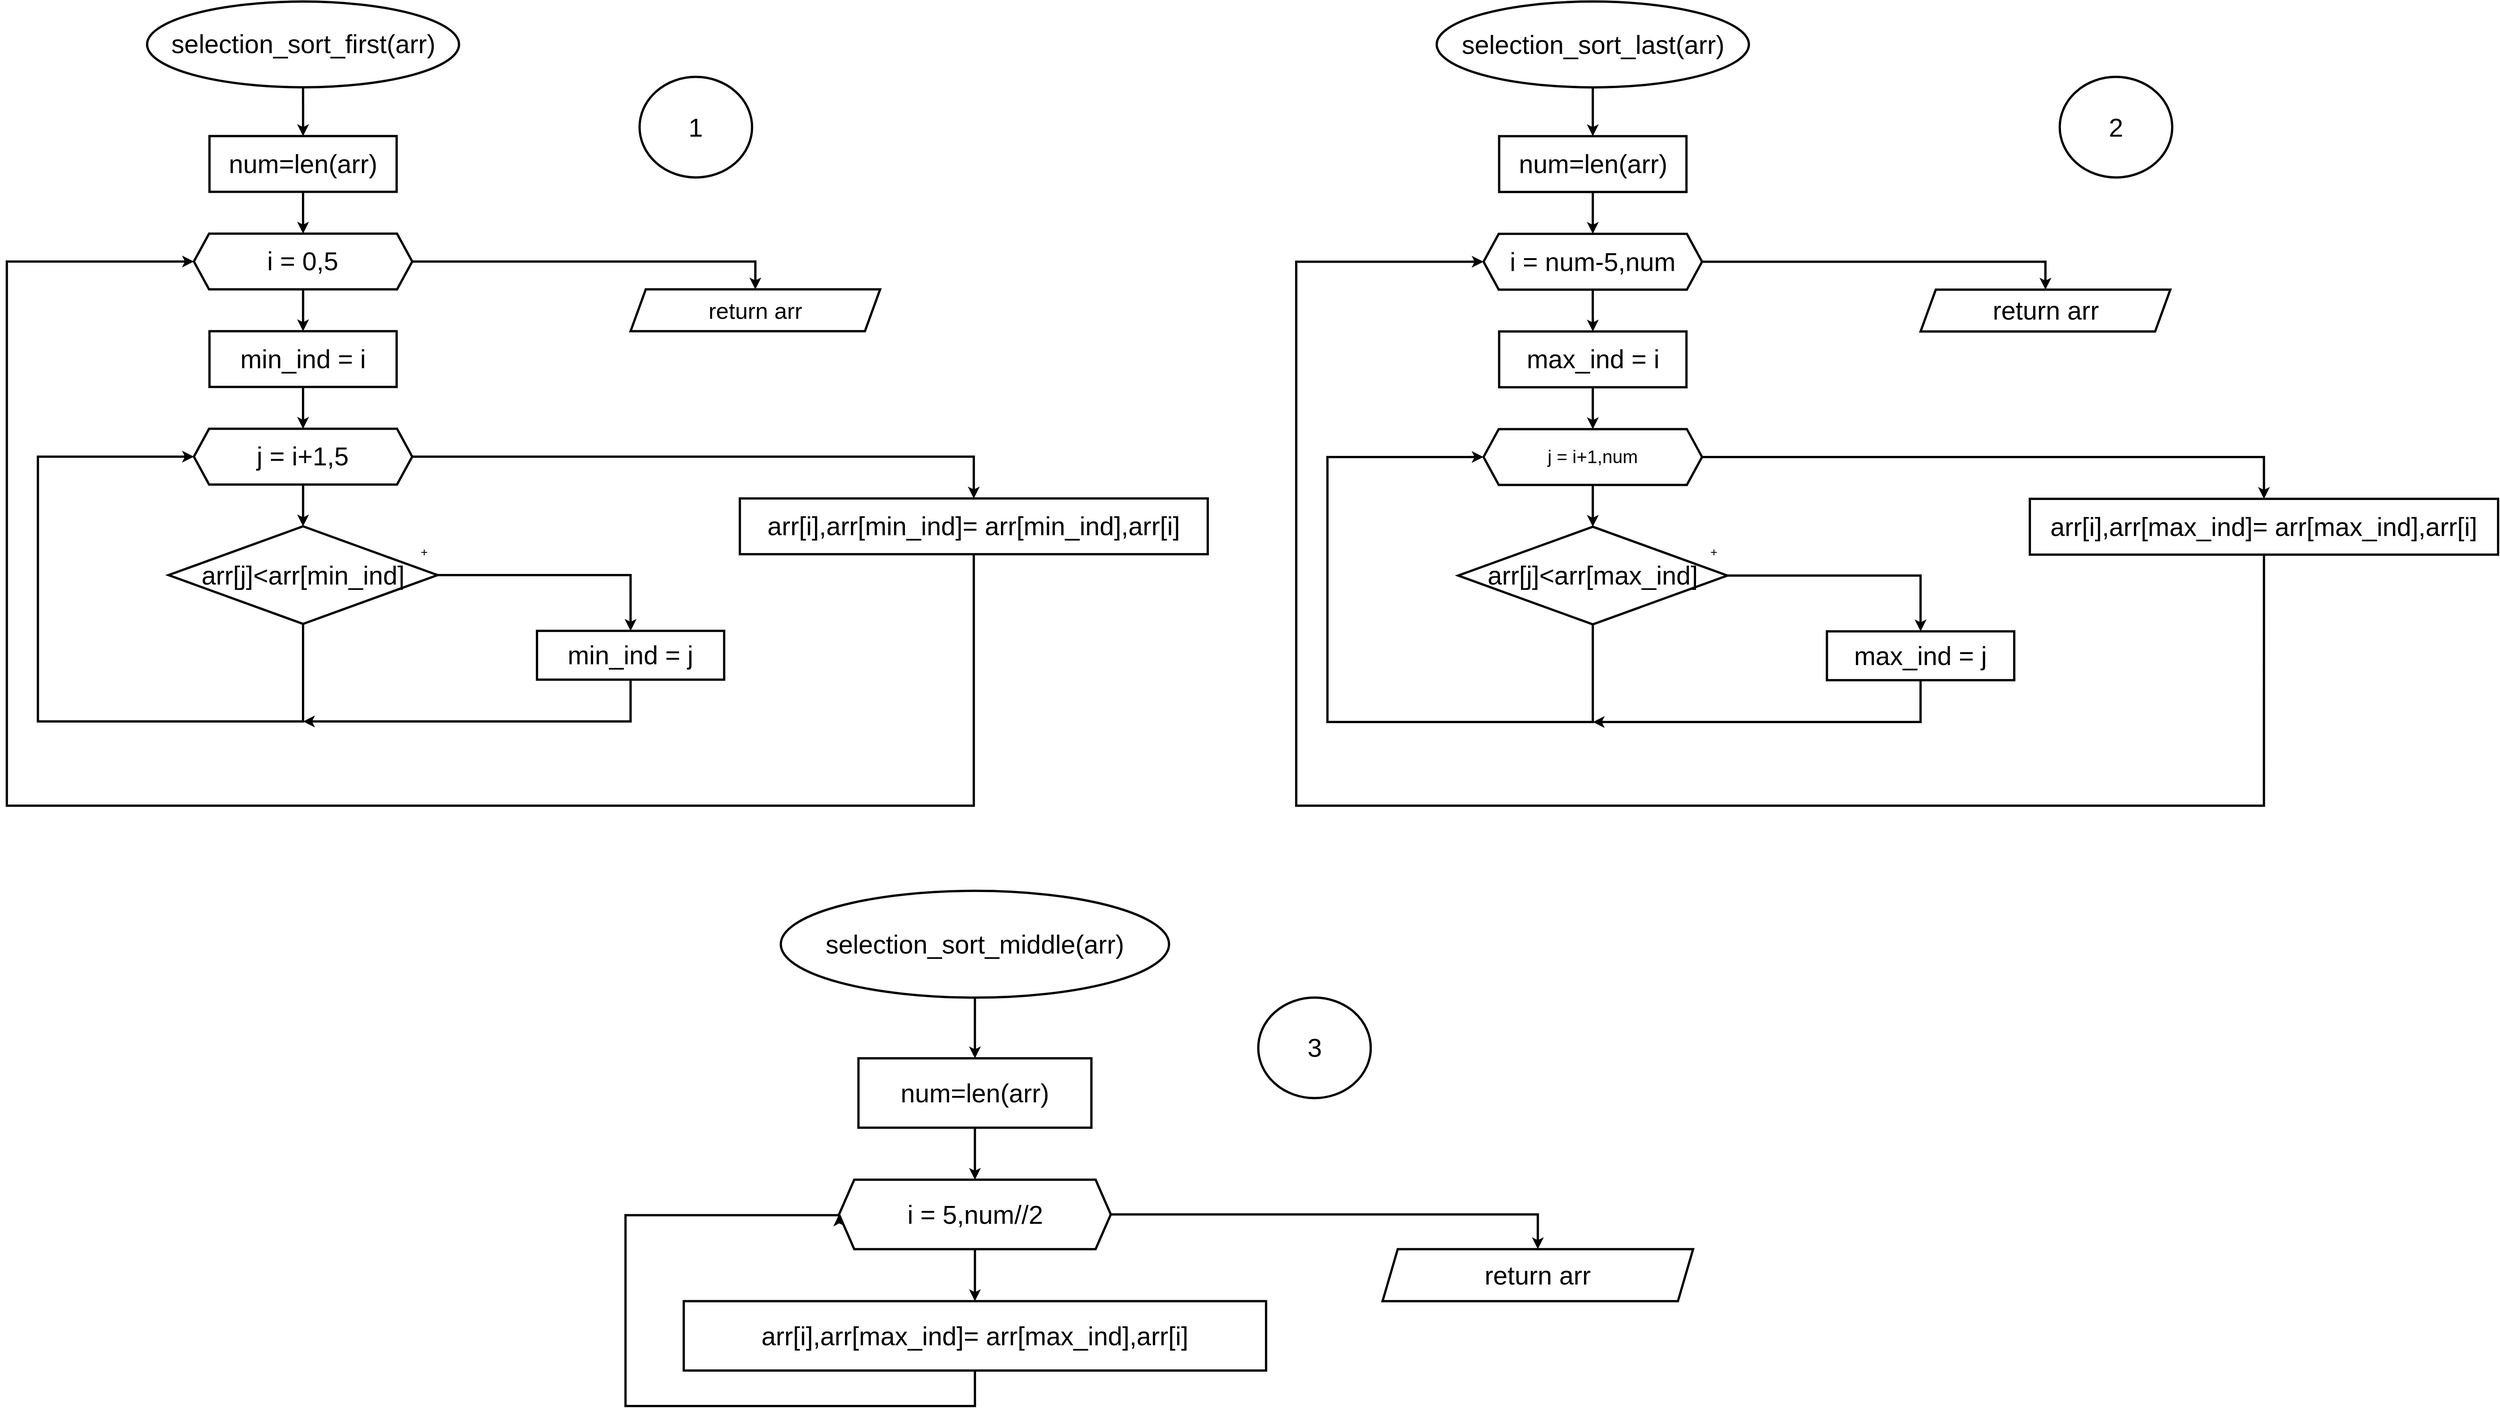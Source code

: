 <mxfile version="22.1.5" type="github">
  <diagram id="C5RBs43oDa-KdzZeNtuy" name="Page-1">
    <mxGraphModel dx="3802" dy="4153" grid="1" gridSize="10" guides="1" tooltips="1" connect="1" arrows="1" fold="1" page="1" pageScale="1" pageWidth="827" pageHeight="1169" math="0" shadow="0">
      <root>
        <mxCell id="WIyWlLk6GJQsqaUBKTNV-0" />
        <mxCell id="WIyWlLk6GJQsqaUBKTNV-1" parent="WIyWlLk6GJQsqaUBKTNV-0" />
        <mxCell id="XWc8C9ZzSFbpTF0-4Hin-9" value="" style="group" vertex="1" connectable="0" parent="WIyWlLk6GJQsqaUBKTNV-1">
          <mxGeometry x="1680" y="-1150" width="3280" height="1850" as="geometry" />
        </mxCell>
        <mxCell id="jFOZKxkyZ_nSKkQi_Ngb-27" value="" style="edgeStyle=orthogonalEdgeStyle;rounded=0;orthogonalLoop=1;jettySize=auto;html=1;fontSize=16;strokeWidth=3;" parent="XWc8C9ZzSFbpTF0-4Hin-9" source="jFOZKxkyZ_nSKkQi_Ngb-28" edge="1">
          <mxGeometry relative="1" as="geometry">
            <mxPoint x="2088.078" y="177.373" as="targetPoint" />
          </mxGeometry>
        </mxCell>
        <mxCell id="jFOZKxkyZ_nSKkQi_Ngb-28" value="&lt;font style=&quot;font-size: 34px;&quot;&gt;selection_sort_last(arr)&lt;/font&gt;" style="ellipse;whiteSpace=wrap;html=1;fontSize=16;container=0;strokeWidth=3;" parent="XWc8C9ZzSFbpTF0-4Hin-9" vertex="1">
          <mxGeometry x="1882.574" width="411.008" height="113.067" as="geometry" />
        </mxCell>
        <mxCell id="jFOZKxkyZ_nSKkQi_Ngb-30" value="&lt;font style=&quot;font-size: 34px;&quot;&gt;num=len(arr)&lt;/font&gt;" style="rounded=0;whiteSpace=wrap;html=1;fontSize=16;container=0;strokeWidth=3;" parent="XWc8C9ZzSFbpTF0-4Hin-9" vertex="1">
          <mxGeometry x="1964.776" y="177.373" width="246.605" height="73.492" as="geometry" />
        </mxCell>
        <mxCell id="jFOZKxkyZ_nSKkQi_Ngb-33" value="&lt;font style=&quot;font-size: 34px;&quot;&gt;i = num-5,num&lt;/font&gt;" style="shape=hexagon;perimeter=hexagonPerimeter2;whiteSpace=wrap;html=1;fixedSize=1;rounded=0;fontSize=16;container=0;strokeWidth=3;" parent="XWc8C9ZzSFbpTF0-4Hin-9" vertex="1">
          <mxGeometry x="1944.226" y="305.984" width="287.705" height="73.492" as="geometry" />
        </mxCell>
        <mxCell id="jFOZKxkyZ_nSKkQi_Ngb-29" value="" style="edgeStyle=orthogonalEdgeStyle;rounded=0;orthogonalLoop=1;jettySize=auto;html=1;fontSize=16;strokeWidth=3;" parent="XWc8C9ZzSFbpTF0-4Hin-9" source="jFOZKxkyZ_nSKkQi_Ngb-30" target="jFOZKxkyZ_nSKkQi_Ngb-33" edge="1">
          <mxGeometry relative="1" as="geometry" />
        </mxCell>
        <mxCell id="jFOZKxkyZ_nSKkQi_Ngb-35" value="&lt;font style=&quot;font-size: 34px;&quot;&gt;max_ind = i&lt;/font&gt;" style="whiteSpace=wrap;html=1;rounded=0;fontSize=16;container=0;strokeWidth=3;" parent="XWc8C9ZzSFbpTF0-4Hin-9" vertex="1">
          <mxGeometry x="1964.776" y="434.595" width="246.605" height="73.492" as="geometry" />
        </mxCell>
        <mxCell id="jFOZKxkyZ_nSKkQi_Ngb-31" value="" style="edgeStyle=orthogonalEdgeStyle;rounded=0;orthogonalLoop=1;jettySize=auto;html=1;fontSize=16;strokeWidth=3;" parent="XWc8C9ZzSFbpTF0-4Hin-9" source="jFOZKxkyZ_nSKkQi_Ngb-33" target="jFOZKxkyZ_nSKkQi_Ngb-35" edge="1">
          <mxGeometry relative="1" as="geometry" />
        </mxCell>
        <mxCell id="jFOZKxkyZ_nSKkQi_Ngb-38" value="&lt;font style=&quot;font-size: 24px;&quot;&gt;j = i+1,num&lt;/font&gt;" style="shape=hexagon;perimeter=hexagonPerimeter2;whiteSpace=wrap;html=1;fixedSize=1;rounded=0;fontSize=16;container=0;strokeWidth=3;" parent="XWc8C9ZzSFbpTF0-4Hin-9" vertex="1">
          <mxGeometry x="1944.226" y="563.206" width="287.705" height="73.492" as="geometry" />
        </mxCell>
        <mxCell id="jFOZKxkyZ_nSKkQi_Ngb-34" value="" style="edgeStyle=orthogonalEdgeStyle;rounded=0;orthogonalLoop=1;jettySize=auto;html=1;entryX=0.5;entryY=0;entryDx=0;entryDy=0;fontSize=16;strokeWidth=3;" parent="XWc8C9ZzSFbpTF0-4Hin-9" source="jFOZKxkyZ_nSKkQi_Ngb-35" target="jFOZKxkyZ_nSKkQi_Ngb-38" edge="1">
          <mxGeometry relative="1" as="geometry" />
        </mxCell>
        <mxCell id="jFOZKxkyZ_nSKkQi_Ngb-40" style="edgeStyle=orthogonalEdgeStyle;rounded=0;orthogonalLoop=1;jettySize=auto;html=1;entryX=0;entryY=0.5;entryDx=0;entryDy=0;exitX=0.5;exitY=1;exitDx=0;exitDy=0;fontSize=16;strokeWidth=3;" parent="XWc8C9ZzSFbpTF0-4Hin-9" source="jFOZKxkyZ_nSKkQi_Ngb-41" target="jFOZKxkyZ_nSKkQi_Ngb-38" edge="1">
          <mxGeometry relative="1" as="geometry">
            <mxPoint x="1697.621" y="581.579" as="targetPoint" />
            <Array as="points">
              <mxPoint x="2088.078" y="949.039" />
              <mxPoint x="1738.722" y="949.039" />
              <mxPoint x="1738.722" y="599.952" />
            </Array>
          </mxGeometry>
        </mxCell>
        <mxCell id="jFOZKxkyZ_nSKkQi_Ngb-41" value="&lt;font style=&quot;font-size: 34px;&quot;&gt;arr[j]&amp;lt;arr[max_ind]&lt;/font&gt;" style="rhombus;whiteSpace=wrap;html=1;fontSize=16;container=0;strokeWidth=3;" parent="XWc8C9ZzSFbpTF0-4Hin-9" vertex="1">
          <mxGeometry x="1910.831" y="691.817" width="354.494" height="128.611" as="geometry" />
        </mxCell>
        <mxCell id="jFOZKxkyZ_nSKkQi_Ngb-36" style="edgeStyle=orthogonalEdgeStyle;rounded=0;orthogonalLoop=1;jettySize=auto;html=1;fontSize=16;strokeWidth=3;" parent="XWc8C9ZzSFbpTF0-4Hin-9" source="jFOZKxkyZ_nSKkQi_Ngb-38" target="jFOZKxkyZ_nSKkQi_Ngb-41" edge="1">
          <mxGeometry relative="1" as="geometry">
            <mxPoint x="2088.078" y="691.817" as="targetPoint" />
          </mxGeometry>
        </mxCell>
        <mxCell id="jFOZKxkyZ_nSKkQi_Ngb-42" style="edgeStyle=orthogonalEdgeStyle;rounded=0;orthogonalLoop=1;jettySize=auto;html=1;exitX=0.5;exitY=1;exitDx=0;exitDy=0;fontSize=16;strokeWidth=3;" parent="XWc8C9ZzSFbpTF0-4Hin-9" source="jFOZKxkyZ_nSKkQi_Ngb-43" edge="1">
          <mxGeometry relative="1" as="geometry">
            <mxPoint x="2088.078" y="949.039" as="targetPoint" />
            <Array as="points">
              <mxPoint x="2519.636" y="949.039" />
            </Array>
          </mxGeometry>
        </mxCell>
        <mxCell id="jFOZKxkyZ_nSKkQi_Ngb-43" value="&lt;font style=&quot;font-size: 34px;&quot;&gt;max_ind = j&lt;/font&gt;" style="rounded=0;whiteSpace=wrap;html=1;fontSize=16;container=0;strokeWidth=3;" parent="XWc8C9ZzSFbpTF0-4Hin-9" vertex="1">
          <mxGeometry x="2396.334" y="829.614" width="246.605" height="64.305" as="geometry" />
        </mxCell>
        <mxCell id="jFOZKxkyZ_nSKkQi_Ngb-39" style="edgeStyle=orthogonalEdgeStyle;rounded=0;orthogonalLoop=1;jettySize=auto;html=1;entryX=0.5;entryY=0;entryDx=0;entryDy=0;fontSize=16;strokeWidth=3;" parent="XWc8C9ZzSFbpTF0-4Hin-9" source="jFOZKxkyZ_nSKkQi_Ngb-41" target="jFOZKxkyZ_nSKkQi_Ngb-43" edge="1">
          <mxGeometry relative="1" as="geometry" />
        </mxCell>
        <mxCell id="jFOZKxkyZ_nSKkQi_Ngb-44" value="&lt;font style=&quot;font-size: 16px;&quot;&gt;+&lt;/font&gt;" style="text;html=1;align=center;verticalAlign=middle;resizable=0;points=[];autosize=1;fontSize=16;container=0;strokeWidth=3;" parent="XWc8C9ZzSFbpTF0-4Hin-9" vertex="1">
          <mxGeometry x="2231.931" y="710.19" width="30" height="30" as="geometry" />
        </mxCell>
        <mxCell id="jFOZKxkyZ_nSKkQi_Ngb-45" style="edgeStyle=orthogonalEdgeStyle;rounded=0;orthogonalLoop=1;jettySize=auto;html=1;exitX=0.5;exitY=1;exitDx=0;exitDy=0;entryX=0;entryY=0.5;entryDx=0;entryDy=0;fontSize=16;strokeWidth=3;" parent="XWc8C9ZzSFbpTF0-4Hin-9" source="jFOZKxkyZ_nSKkQi_Ngb-46" target="jFOZKxkyZ_nSKkQi_Ngb-33" edge="1">
          <mxGeometry relative="1" as="geometry">
            <Array as="points">
              <mxPoint x="2971.744" y="1059.277" />
              <mxPoint x="1697.621" y="1059.277" />
              <mxPoint x="1697.621" y="342.73" />
            </Array>
          </mxGeometry>
        </mxCell>
        <mxCell id="jFOZKxkyZ_nSKkQi_Ngb-46" value="&lt;font style=&quot;font-size: 34px;&quot;&gt;arr[i],arr[max_ind]= arr[max_ind],arr[i]&lt;/font&gt;" style="rounded=0;whiteSpace=wrap;html=1;fontSize=16;container=0;strokeWidth=3;" parent="XWc8C9ZzSFbpTF0-4Hin-9" vertex="1">
          <mxGeometry x="2663.489" y="655.071" width="616.511" height="73.492" as="geometry" />
        </mxCell>
        <mxCell id="jFOZKxkyZ_nSKkQi_Ngb-37" style="edgeStyle=orthogonalEdgeStyle;rounded=0;orthogonalLoop=1;jettySize=auto;html=1;exitX=1;exitY=0.5;exitDx=0;exitDy=0;entryX=0.5;entryY=0;entryDx=0;entryDy=0;fontSize=16;strokeWidth=3;" parent="XWc8C9ZzSFbpTF0-4Hin-9" source="jFOZKxkyZ_nSKkQi_Ngb-38" target="jFOZKxkyZ_nSKkQi_Ngb-46" edge="1">
          <mxGeometry relative="1" as="geometry">
            <mxPoint x="2745.69" y="599.952" as="targetPoint" />
          </mxGeometry>
        </mxCell>
        <mxCell id="jFOZKxkyZ_nSKkQi_Ngb-47" value="&lt;font style=&quot;font-size: 34px;&quot;&gt;return arr&lt;/font&gt;" style="shape=parallelogram;perimeter=parallelogramPerimeter;whiteSpace=wrap;html=1;fixedSize=1;fontSize=16;container=0;strokeWidth=3;" parent="XWc8C9ZzSFbpTF0-4Hin-9" vertex="1">
          <mxGeometry x="2519.636" y="379.476" width="328.806" height="55.119" as="geometry" />
        </mxCell>
        <mxCell id="jFOZKxkyZ_nSKkQi_Ngb-32" style="edgeStyle=orthogonalEdgeStyle;rounded=0;orthogonalLoop=1;jettySize=auto;html=1;exitX=1;exitY=0.5;exitDx=0;exitDy=0;entryX=0.5;entryY=0;entryDx=0;entryDy=0;fontSize=16;strokeWidth=3;" parent="XWc8C9ZzSFbpTF0-4Hin-9" source="jFOZKxkyZ_nSKkQi_Ngb-33" target="jFOZKxkyZ_nSKkQi_Ngb-47" edge="1">
          <mxGeometry relative="1" as="geometry">
            <mxPoint x="2581.287" y="342.73" as="targetPoint" />
          </mxGeometry>
        </mxCell>
        <mxCell id="XWc8C9ZzSFbpTF0-4Hin-3" value="&lt;font style=&quot;font-size: 34px;&quot;&gt;2&lt;/font&gt;" style="ellipse;whiteSpace=wrap;html=1;container=0;strokeWidth=3;" vertex="1" parent="XWc8C9ZzSFbpTF0-4Hin-9">
          <mxGeometry x="2702.864" y="99.307" width="148.102" height="132.41" as="geometry" />
        </mxCell>
        <mxCell id="jFOZKxkyZ_nSKkQi_Ngb-48" value="" style="edgeStyle=orthogonalEdgeStyle;rounded=0;orthogonalLoop=1;jettySize=auto;html=1;fontSize=16;strokeWidth=3;" parent="XWc8C9ZzSFbpTF0-4Hin-9" source="jFOZKxkyZ_nSKkQi_Ngb-49" edge="1">
          <mxGeometry relative="1" as="geometry">
            <mxPoint x="1274.577" y="1391.98" as="targetPoint" />
          </mxGeometry>
        </mxCell>
        <mxCell id="jFOZKxkyZ_nSKkQi_Ngb-49" value="&lt;font style=&quot;font-size: 34px;&quot;&gt;selection_sort_middle(arr)&lt;/font&gt;" style="ellipse;whiteSpace=wrap;html=1;fontSize=16;container=0;strokeWidth=3;" parent="XWc8C9ZzSFbpTF0-4Hin-9" vertex="1">
          <mxGeometry x="1019.013" y="1171.401" width="511.127" height="140.609" as="geometry" />
        </mxCell>
        <mxCell id="jFOZKxkyZ_nSKkQi_Ngb-51" value="&lt;font style=&quot;font-size: 34px;&quot;&gt;num=len(arr)&lt;/font&gt;" style="rounded=0;whiteSpace=wrap;html=1;fontSize=16;container=0;strokeWidth=3;" parent="XWc8C9ZzSFbpTF0-4Hin-9" vertex="1">
          <mxGeometry x="1121.238" y="1391.98" width="306.676" height="91.394" as="geometry" />
        </mxCell>
        <mxCell id="jFOZKxkyZ_nSKkQi_Ngb-54" value="&lt;font style=&quot;font-size: 34px;&quot;&gt;i = 5,num//2&lt;/font&gt;" style="shape=hexagon;perimeter=hexagonPerimeter2;whiteSpace=wrap;html=1;fixedSize=1;rounded=0;fontSize=16;container=0;strokeWidth=3;" parent="XWc8C9ZzSFbpTF0-4Hin-9" vertex="1">
          <mxGeometry x="1095.682" y="1551.919" width="357.789" height="91.394" as="geometry" />
        </mxCell>
        <mxCell id="jFOZKxkyZ_nSKkQi_Ngb-50" value="" style="edgeStyle=orthogonalEdgeStyle;rounded=0;orthogonalLoop=1;jettySize=auto;html=1;fontSize=16;strokeWidth=3;" parent="XWc8C9ZzSFbpTF0-4Hin-9" source="jFOZKxkyZ_nSKkQi_Ngb-51" target="jFOZKxkyZ_nSKkQi_Ngb-54" edge="1">
          <mxGeometry relative="1" as="geometry" />
        </mxCell>
        <mxCell id="jFOZKxkyZ_nSKkQi_Ngb-68" value="&lt;font style=&quot;font-size: 34px;&quot;&gt;return arr&lt;/font&gt;" style="shape=parallelogram;perimeter=parallelogramPerimeter;whiteSpace=wrap;html=1;fixedSize=1;fontSize=16;container=0;strokeWidth=3;" parent="XWc8C9ZzSFbpTF0-4Hin-9" vertex="1">
          <mxGeometry x="1811.26" y="1643.313" width="408.902" height="68.545" as="geometry" />
        </mxCell>
        <mxCell id="jFOZKxkyZ_nSKkQi_Ngb-53" style="edgeStyle=orthogonalEdgeStyle;rounded=0;orthogonalLoop=1;jettySize=auto;html=1;exitX=1;exitY=0.5;exitDx=0;exitDy=0;entryX=0.5;entryY=0;entryDx=0;entryDy=0;fontSize=16;strokeWidth=3;" parent="XWc8C9ZzSFbpTF0-4Hin-9" source="jFOZKxkyZ_nSKkQi_Ngb-54" target="jFOZKxkyZ_nSKkQi_Ngb-68" edge="1">
          <mxGeometry relative="1" as="geometry">
            <mxPoint x="1887.93" y="1597.616" as="targetPoint" />
          </mxGeometry>
        </mxCell>
        <mxCell id="jFOZKxkyZ_nSKkQi_Ngb-70" style="edgeStyle=orthogonalEdgeStyle;rounded=0;orthogonalLoop=1;jettySize=auto;html=1;exitX=0.5;exitY=1;exitDx=0;exitDy=0;entryX=0;entryY=0.5;entryDx=0;entryDy=0;strokeWidth=3;" parent="XWc8C9ZzSFbpTF0-4Hin-9" source="jFOZKxkyZ_nSKkQi_Ngb-69" target="jFOZKxkyZ_nSKkQi_Ngb-54" edge="1">
          <mxGeometry relative="1" as="geometry">
            <Array as="points">
              <mxPoint x="1274.577" y="1850" />
              <mxPoint x="814.562" y="1850" />
              <mxPoint x="814.562" y="1598.667" />
            </Array>
          </mxGeometry>
        </mxCell>
        <mxCell id="jFOZKxkyZ_nSKkQi_Ngb-69" value="&lt;font style=&quot;font-size: 34px;&quot;&gt;arr[i],arr[max_ind]= arr[max_ind],arr[i]&lt;/font&gt;" style="rounded=0;whiteSpace=wrap;html=1;fontSize=16;container=0;strokeWidth=3;" parent="XWc8C9ZzSFbpTF0-4Hin-9" vertex="1">
          <mxGeometry x="891.231" y="1711.858" width="766.691" height="91.394" as="geometry" />
        </mxCell>
        <mxCell id="jFOZKxkyZ_nSKkQi_Ngb-52" value="" style="edgeStyle=orthogonalEdgeStyle;rounded=0;orthogonalLoop=1;jettySize=auto;html=1;fontSize=16;strokeWidth=3;" parent="XWc8C9ZzSFbpTF0-4Hin-9" source="jFOZKxkyZ_nSKkQi_Ngb-54" target="jFOZKxkyZ_nSKkQi_Ngb-69" edge="1">
          <mxGeometry relative="1" as="geometry">
            <mxPoint x="1274.747" y="1711.858" as="targetPoint" />
          </mxGeometry>
        </mxCell>
        <mxCell id="XWc8C9ZzSFbpTF0-4Hin-5" value="&lt;font style=&quot;font-size: 34px;&quot;&gt;3&lt;/font&gt;" style="ellipse;whiteSpace=wrap;html=1;container=0;strokeWidth=3;" vertex="1" parent="XWc8C9ZzSFbpTF0-4Hin-9">
          <mxGeometry x="1647.637" y="1312.003" width="148.102" height="132.41" as="geometry" />
        </mxCell>
        <mxCell id="jFOZKxkyZ_nSKkQi_Ngb-4" value="" style="edgeStyle=orthogonalEdgeStyle;rounded=0;orthogonalLoop=1;jettySize=auto;html=1;fontSize=16;strokeWidth=3;" parent="XWc8C9ZzSFbpTF0-4Hin-9" source="jFOZKxkyZ_nSKkQi_Ngb-1" edge="1">
          <mxGeometry relative="1" as="geometry">
            <mxPoint x="390.003" y="177.231" as="targetPoint" />
          </mxGeometry>
        </mxCell>
        <mxCell id="jFOZKxkyZ_nSKkQi_Ngb-1" value="&lt;font style=&quot;font-size: 34px;&quot;&gt;selection_sort_first(arr)&lt;/font&gt;" style="ellipse;whiteSpace=wrap;html=1;fontSize=16;container=0;strokeWidth=3;" parent="XWc8C9ZzSFbpTF0-4Hin-9" vertex="1">
          <mxGeometry x="184.663" width="410.681" height="112.977" as="geometry" />
        </mxCell>
        <mxCell id="jFOZKxkyZ_nSKkQi_Ngb-5" value="&lt;font style=&quot;font-size: 34px;&quot;&gt;num=len(arr)&lt;/font&gt;" style="rounded=0;whiteSpace=wrap;html=1;fontSize=16;container=0;strokeWidth=3;" parent="XWc8C9ZzSFbpTF0-4Hin-9" vertex="1">
          <mxGeometry x="266.799" y="177.231" width="246.408" height="73.433" as="geometry" />
        </mxCell>
        <mxCell id="jFOZKxkyZ_nSKkQi_Ngb-6" value="&lt;font style=&quot;font-size: 34px;&quot;&gt;i = 0,5&lt;/font&gt;" style="shape=hexagon;perimeter=hexagonPerimeter2;whiteSpace=wrap;html=1;fixedSize=1;rounded=0;fontSize=16;container=0;strokeWidth=3;" parent="XWc8C9ZzSFbpTF0-4Hin-9" vertex="1">
          <mxGeometry x="246.265" y="305.74" width="287.476" height="73.433" as="geometry" />
        </mxCell>
        <mxCell id="jFOZKxkyZ_nSKkQi_Ngb-7" value="" style="edgeStyle=orthogonalEdgeStyle;rounded=0;orthogonalLoop=1;jettySize=auto;html=1;fontSize=16;strokeWidth=3;" parent="XWc8C9ZzSFbpTF0-4Hin-9" source="jFOZKxkyZ_nSKkQi_Ngb-5" target="jFOZKxkyZ_nSKkQi_Ngb-6" edge="1">
          <mxGeometry relative="1" as="geometry" />
        </mxCell>
        <mxCell id="jFOZKxkyZ_nSKkQi_Ngb-8" value="&lt;font style=&quot;font-size: 34px;&quot;&gt;min_ind = i&lt;/font&gt;" style="whiteSpace=wrap;html=1;rounded=0;fontSize=16;container=0;strokeWidth=3;" parent="XWc8C9ZzSFbpTF0-4Hin-9" vertex="1">
          <mxGeometry x="266.799" y="434.248" width="246.408" height="73.433" as="geometry" />
        </mxCell>
        <mxCell id="jFOZKxkyZ_nSKkQi_Ngb-9" value="" style="edgeStyle=orthogonalEdgeStyle;rounded=0;orthogonalLoop=1;jettySize=auto;html=1;fontSize=16;strokeWidth=3;" parent="XWc8C9ZzSFbpTF0-4Hin-9" source="jFOZKxkyZ_nSKkQi_Ngb-6" target="jFOZKxkyZ_nSKkQi_Ngb-8" edge="1">
          <mxGeometry relative="1" as="geometry" />
        </mxCell>
        <mxCell id="jFOZKxkyZ_nSKkQi_Ngb-12" value="&lt;font style=&quot;font-size: 34px;&quot;&gt;j = i+1,5&lt;/font&gt;" style="shape=hexagon;perimeter=hexagonPerimeter2;whiteSpace=wrap;html=1;fixedSize=1;rounded=0;fontSize=16;container=0;strokeWidth=3;" parent="XWc8C9ZzSFbpTF0-4Hin-9" vertex="1">
          <mxGeometry x="246.265" y="562.757" width="287.476" height="73.433" as="geometry" />
        </mxCell>
        <mxCell id="jFOZKxkyZ_nSKkQi_Ngb-11" value="" style="edgeStyle=orthogonalEdgeStyle;rounded=0;orthogonalLoop=1;jettySize=auto;html=1;entryX=0.5;entryY=0;entryDx=0;entryDy=0;fontSize=16;strokeWidth=3;" parent="XWc8C9ZzSFbpTF0-4Hin-9" source="jFOZKxkyZ_nSKkQi_Ngb-8" target="jFOZKxkyZ_nSKkQi_Ngb-12" edge="1">
          <mxGeometry relative="1" as="geometry" />
        </mxCell>
        <mxCell id="jFOZKxkyZ_nSKkQi_Ngb-19" style="edgeStyle=orthogonalEdgeStyle;rounded=0;orthogonalLoop=1;jettySize=auto;html=1;entryX=0;entryY=0.5;entryDx=0;entryDy=0;exitX=0.5;exitY=1;exitDx=0;exitDy=0;fontSize=16;strokeWidth=3;" parent="XWc8C9ZzSFbpTF0-4Hin-9" source="jFOZKxkyZ_nSKkQi_Ngb-14" target="jFOZKxkyZ_nSKkQi_Ngb-12" edge="1">
          <mxGeometry relative="1" as="geometry">
            <mxPoint x="-0.144" y="581.115" as="targetPoint" />
            <Array as="points">
              <mxPoint x="390.003" y="948.282" />
              <mxPoint x="40.924" y="948.282" />
              <mxPoint x="40.924" y="599.473" />
            </Array>
          </mxGeometry>
        </mxCell>
        <mxCell id="jFOZKxkyZ_nSKkQi_Ngb-14" value="&lt;font style=&quot;font-size: 34px;&quot;&gt;arr[j]&amp;lt;arr[min_ind]&lt;/font&gt;" style="rhombus;whiteSpace=wrap;html=1;fontSize=16;container=0;strokeWidth=3;" parent="XWc8C9ZzSFbpTF0-4Hin-9" vertex="1">
          <mxGeometry x="212.897" y="691.265" width="354.212" height="128.508" as="geometry" />
        </mxCell>
        <mxCell id="jFOZKxkyZ_nSKkQi_Ngb-13" style="edgeStyle=orthogonalEdgeStyle;rounded=0;orthogonalLoop=1;jettySize=auto;html=1;fontSize=16;strokeWidth=3;" parent="XWc8C9ZzSFbpTF0-4Hin-9" source="jFOZKxkyZ_nSKkQi_Ngb-12" target="jFOZKxkyZ_nSKkQi_Ngb-14" edge="1">
          <mxGeometry relative="1" as="geometry">
            <mxPoint x="390.003" y="691.265" as="targetPoint" />
          </mxGeometry>
        </mxCell>
        <mxCell id="jFOZKxkyZ_nSKkQi_Ngb-20" style="edgeStyle=orthogonalEdgeStyle;rounded=0;orthogonalLoop=1;jettySize=auto;html=1;exitX=0.5;exitY=1;exitDx=0;exitDy=0;fontSize=16;strokeWidth=3;" parent="XWc8C9ZzSFbpTF0-4Hin-9" source="jFOZKxkyZ_nSKkQi_Ngb-16" edge="1">
          <mxGeometry relative="1" as="geometry">
            <mxPoint x="390.003" y="948.282" as="targetPoint" />
            <Array as="points">
              <mxPoint x="821.217" y="948.282" />
            </Array>
          </mxGeometry>
        </mxCell>
        <mxCell id="jFOZKxkyZ_nSKkQi_Ngb-16" value="&lt;font style=&quot;font-size: 34px;&quot;&gt;min_ind = j&lt;/font&gt;" style="rounded=0;whiteSpace=wrap;html=1;fontSize=16;container=0;strokeWidth=3;" parent="XWc8C9ZzSFbpTF0-4Hin-9" vertex="1">
          <mxGeometry x="698.013" y="828.953" width="246.408" height="64.254" as="geometry" />
        </mxCell>
        <mxCell id="jFOZKxkyZ_nSKkQi_Ngb-17" style="edgeStyle=orthogonalEdgeStyle;rounded=0;orthogonalLoop=1;jettySize=auto;html=1;entryX=0.5;entryY=0;entryDx=0;entryDy=0;fontSize=16;strokeWidth=3;" parent="XWc8C9ZzSFbpTF0-4Hin-9" source="jFOZKxkyZ_nSKkQi_Ngb-14" target="jFOZKxkyZ_nSKkQi_Ngb-16" edge="1">
          <mxGeometry relative="1" as="geometry" />
        </mxCell>
        <mxCell id="jFOZKxkyZ_nSKkQi_Ngb-18" value="&lt;font style=&quot;font-size: 16px;&quot;&gt;+&lt;/font&gt;" style="text;html=1;align=center;verticalAlign=middle;resizable=0;points=[];autosize=1;fontSize=16;container=0;strokeWidth=3;" parent="XWc8C9ZzSFbpTF0-4Hin-9" vertex="1">
          <mxGeometry x="533.741" y="709.624" width="30" height="30" as="geometry" />
        </mxCell>
        <mxCell id="jFOZKxkyZ_nSKkQi_Ngb-24" style="edgeStyle=orthogonalEdgeStyle;rounded=0;orthogonalLoop=1;jettySize=auto;html=1;entryX=0;entryY=0.5;entryDx=0;entryDy=0;fontSize=16;strokeWidth=3;" parent="XWc8C9ZzSFbpTF0-4Hin-9" source="jFOZKxkyZ_nSKkQi_Ngb-23" target="jFOZKxkyZ_nSKkQi_Ngb-6" edge="1">
          <mxGeometry relative="1" as="geometry">
            <mxPoint x="1272.966" y="727.982" as="sourcePoint" />
            <Array as="points">
              <mxPoint x="1273.11" y="1059.277" />
              <mxPoint y="1059.277" />
              <mxPoint y="343.301" />
            </Array>
          </mxGeometry>
        </mxCell>
        <mxCell id="jFOZKxkyZ_nSKkQi_Ngb-23" value="&lt;font style=&quot;font-size: 34px;&quot;&gt;arr[i],arr[min_ind]= arr[min_ind],arr[i]&lt;/font&gt;" style="rounded=0;whiteSpace=wrap;html=1;fontSize=16;container=0;strokeWidth=3;" parent="XWc8C9ZzSFbpTF0-4Hin-9" vertex="1">
          <mxGeometry x="965.099" y="654.549" width="616.021" height="73.433" as="geometry" />
        </mxCell>
        <mxCell id="jFOZKxkyZ_nSKkQi_Ngb-21" style="edgeStyle=orthogonalEdgeStyle;rounded=0;orthogonalLoop=1;jettySize=auto;html=1;exitX=1;exitY=0.5;exitDx=0;exitDy=0;fontSize=16;strokeWidth=3;" parent="XWc8C9ZzSFbpTF0-4Hin-9" source="jFOZKxkyZ_nSKkQi_Ngb-12" target="jFOZKxkyZ_nSKkQi_Ngb-23" edge="1">
          <mxGeometry relative="1" as="geometry">
            <mxPoint x="1272.966" y="654.549" as="targetPoint" />
          </mxGeometry>
        </mxCell>
        <mxCell id="jFOZKxkyZ_nSKkQi_Ngb-26" value="&lt;font style=&quot;font-size: 30px;&quot;&gt;return arr&lt;/font&gt;" style="shape=parallelogram;perimeter=parallelogramPerimeter;whiteSpace=wrap;html=1;fixedSize=1;fontSize=16;container=0;strokeWidth=3;" parent="XWc8C9ZzSFbpTF0-4Hin-9" vertex="1">
          <mxGeometry x="821.217" y="379.173" width="328.544" height="55.075" as="geometry" />
        </mxCell>
        <mxCell id="jFOZKxkyZ_nSKkQi_Ngb-25" style="edgeStyle=orthogonalEdgeStyle;rounded=0;orthogonalLoop=1;jettySize=auto;html=1;exitX=1;exitY=0.5;exitDx=0;exitDy=0;entryX=0.5;entryY=0;entryDx=0;entryDy=0;fontSize=16;strokeWidth=3;" parent="XWc8C9ZzSFbpTF0-4Hin-9" source="jFOZKxkyZ_nSKkQi_Ngb-6" target="jFOZKxkyZ_nSKkQi_Ngb-26" edge="1">
          <mxGeometry relative="1" as="geometry">
            <mxPoint x="882.819" y="342.457" as="targetPoint" />
          </mxGeometry>
        </mxCell>
        <mxCell id="XWc8C9ZzSFbpTF0-4Hin-2" value="&lt;font style=&quot;font-size: 34px;&quot;&gt;1&lt;/font&gt;" style="ellipse;whiteSpace=wrap;html=1;container=0;strokeWidth=3;" vertex="1" parent="XWc8C9ZzSFbpTF0-4Hin-9">
          <mxGeometry x="833.075" y="99.307" width="148.102" height="132.41" as="geometry" />
        </mxCell>
      </root>
    </mxGraphModel>
  </diagram>
</mxfile>
